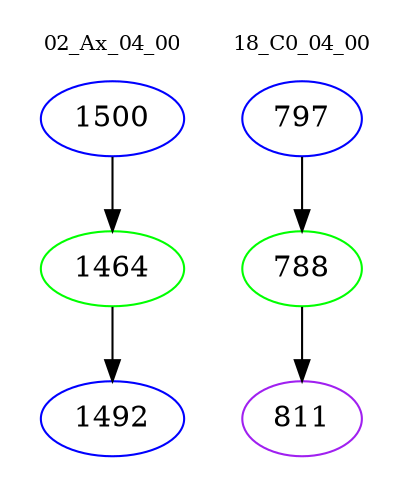 digraph{
subgraph cluster_0 {
color = white
label = "02_Ax_04_00";
fontsize=10;
T0_1500 [label="1500", color="blue"]
T0_1500 -> T0_1464 [color="black"]
T0_1464 [label="1464", color="green"]
T0_1464 -> T0_1492 [color="black"]
T0_1492 [label="1492", color="blue"]
}
subgraph cluster_1 {
color = white
label = "18_C0_04_00";
fontsize=10;
T1_797 [label="797", color="blue"]
T1_797 -> T1_788 [color="black"]
T1_788 [label="788", color="green"]
T1_788 -> T1_811 [color="black"]
T1_811 [label="811", color="purple"]
}
}
